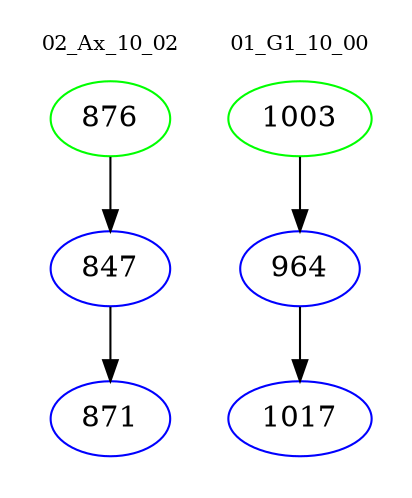 digraph{
subgraph cluster_0 {
color = white
label = "02_Ax_10_02";
fontsize=10;
T0_876 [label="876", color="green"]
T0_876 -> T0_847 [color="black"]
T0_847 [label="847", color="blue"]
T0_847 -> T0_871 [color="black"]
T0_871 [label="871", color="blue"]
}
subgraph cluster_1 {
color = white
label = "01_G1_10_00";
fontsize=10;
T1_1003 [label="1003", color="green"]
T1_1003 -> T1_964 [color="black"]
T1_964 [label="964", color="blue"]
T1_964 -> T1_1017 [color="black"]
T1_1017 [label="1017", color="blue"]
}
}
